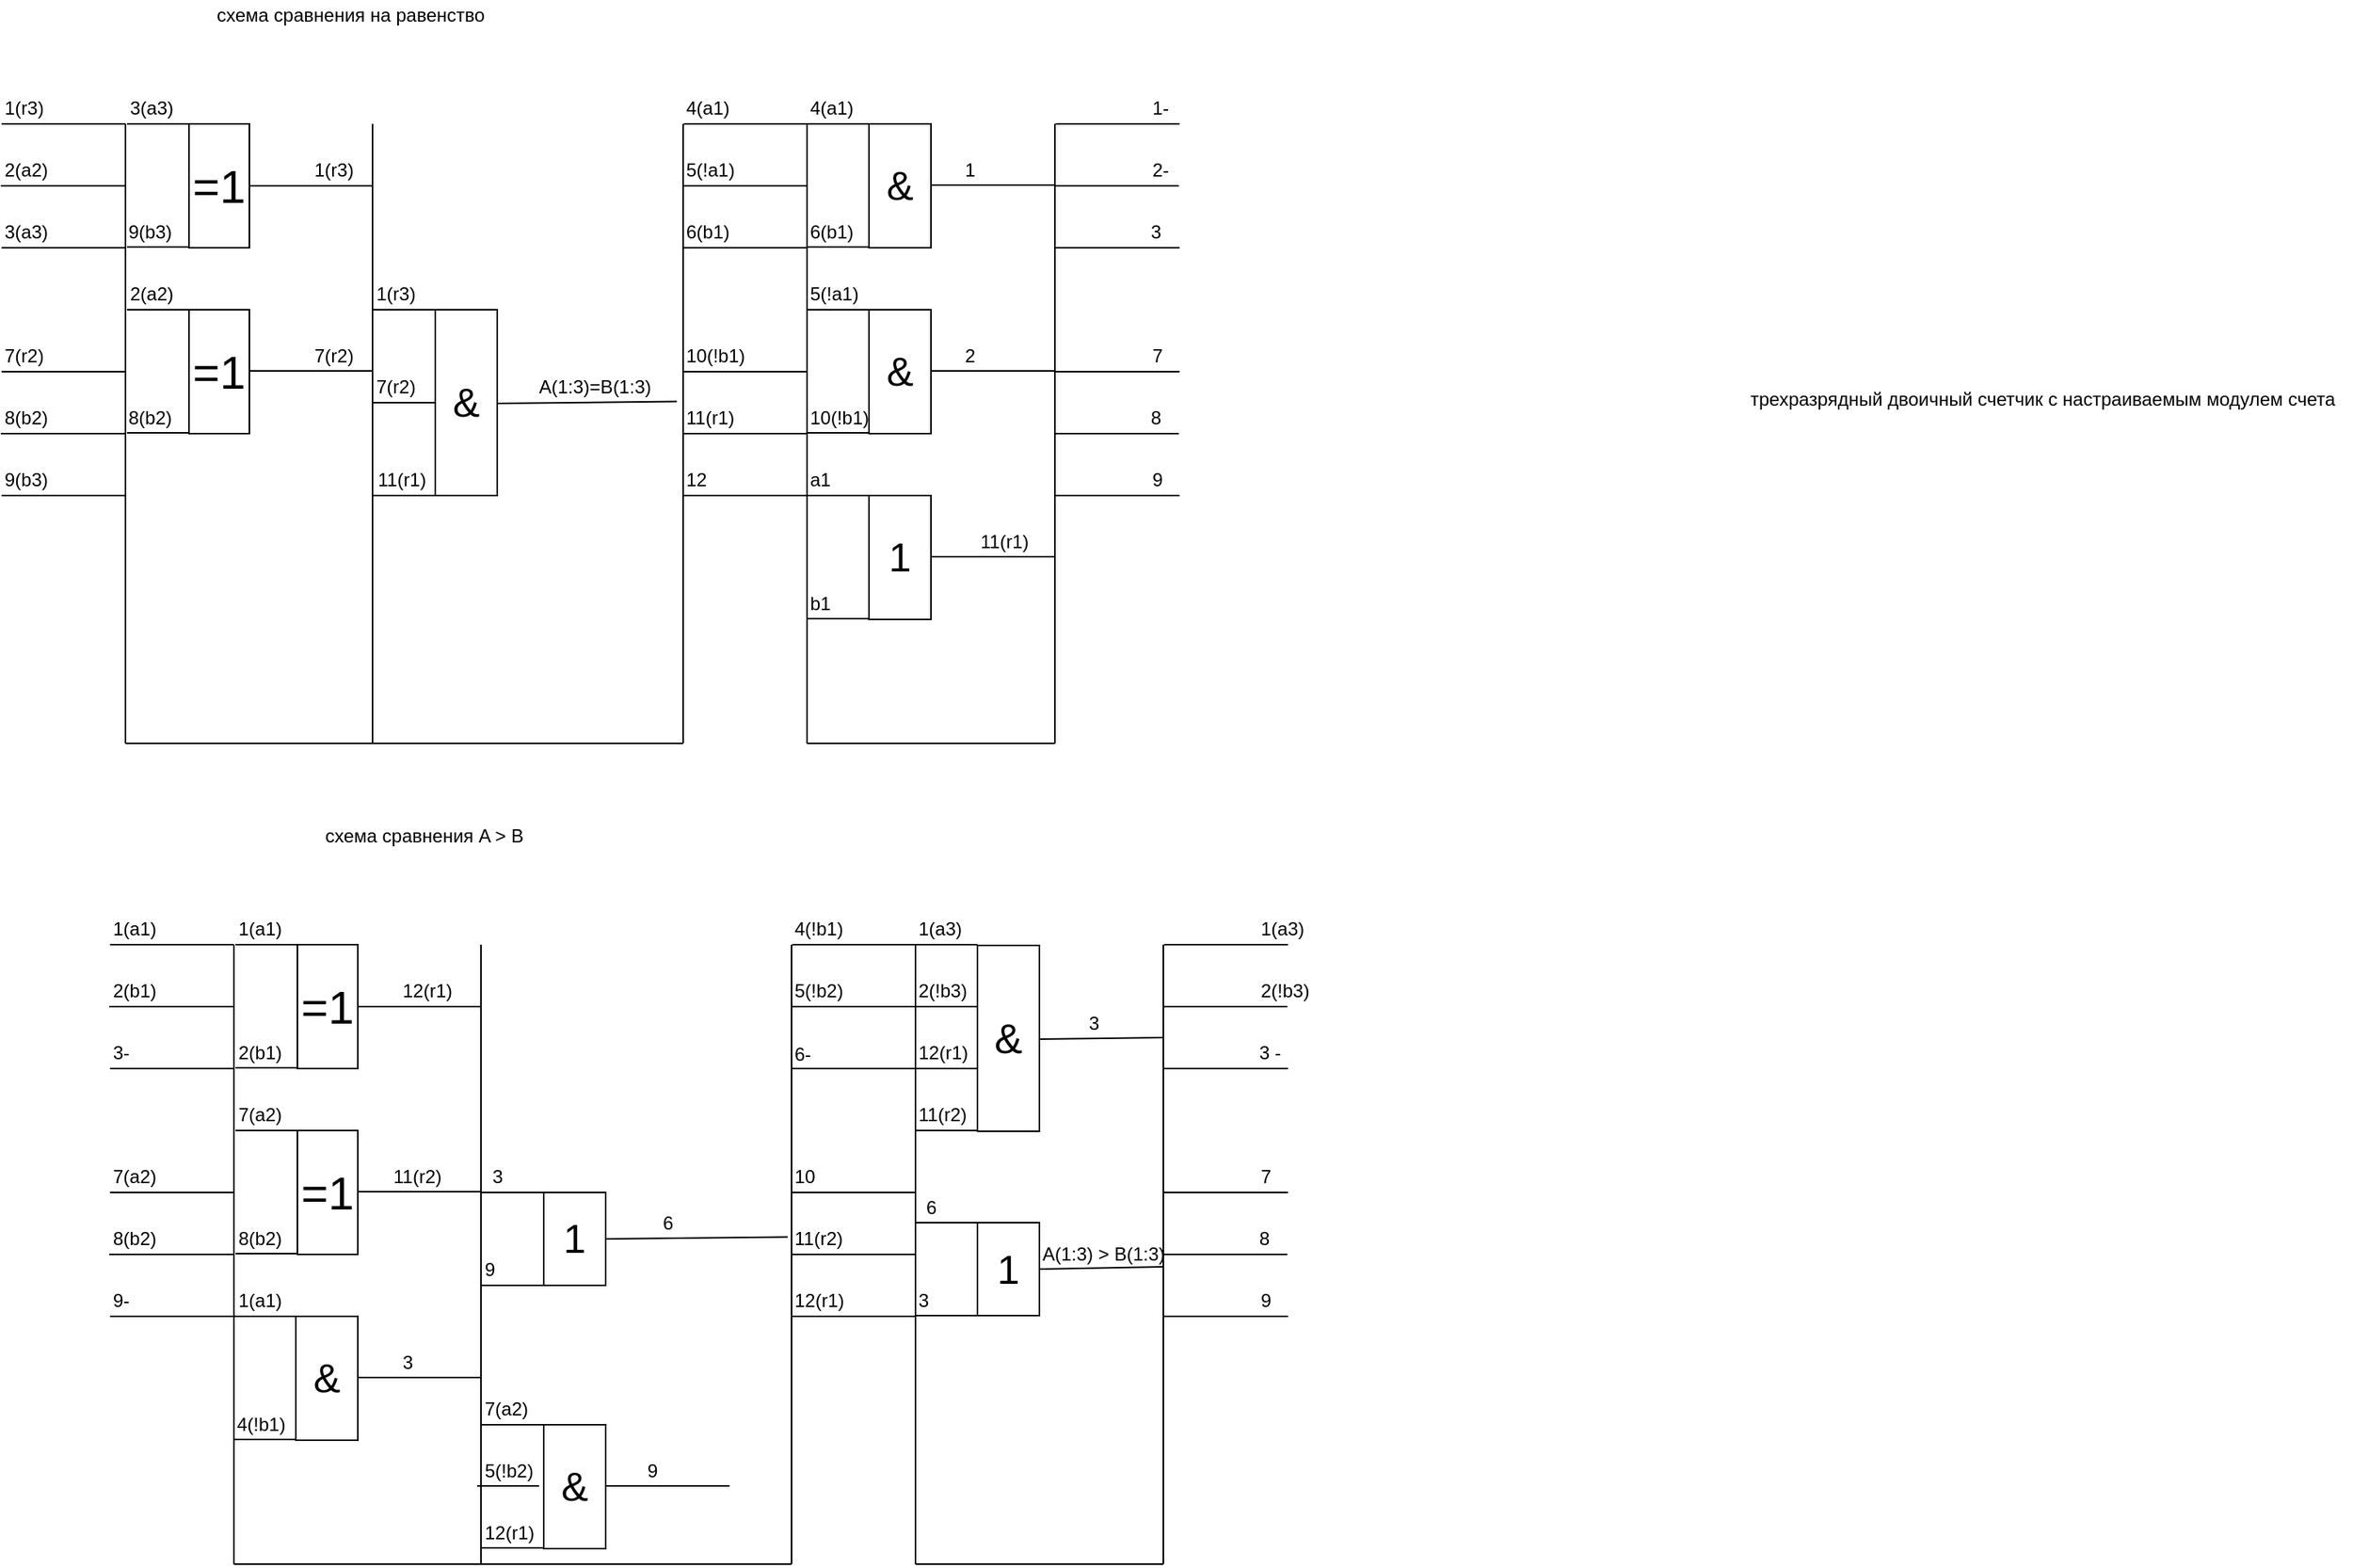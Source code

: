 <mxfile version="12.2.7" type="github" pages="1">
  <diagram name="Page-1" id="2a216829-ef6e-dabb-86c1-c78162f3ba2b">
    <mxGraphModel dx="3220" dy="1258" grid="1" gridSize="10" guides="1" tooltips="1" connect="1" arrows="1" fold="1" page="1" pageScale="1" pageWidth="850" pageHeight="1100" background="#ffffff" math="0" shadow="0">
      <root>
        <mxCell id="0"/>
        <mxCell id="1" parent="0"/>
        <mxCell id="R-SclKNgp451T20_MsK3-1" value="" style="endArrow=none;html=1;" edge="1" parent="1">
          <mxGeometry width="50" height="50" relative="1" as="geometry">
            <mxPoint x="80" y="480" as="sourcePoint"/>
            <mxPoint x="80" y="80" as="targetPoint"/>
          </mxGeometry>
        </mxCell>
        <mxCell id="R-SclKNgp451T20_MsK3-2" value="" style="endArrow=none;html=1;" edge="1" parent="1">
          <mxGeometry width="50" height="50" relative="1" as="geometry">
            <mxPoint x="80" y="480" as="sourcePoint"/>
            <mxPoint x="440" y="480" as="targetPoint"/>
          </mxGeometry>
        </mxCell>
        <mxCell id="R-SclKNgp451T20_MsK3-3" value="" style="endArrow=none;html=1;" edge="1" parent="1">
          <mxGeometry width="50" height="50" relative="1" as="geometry">
            <mxPoint x="440" y="480" as="sourcePoint"/>
            <mxPoint x="440" y="80" as="targetPoint"/>
          </mxGeometry>
        </mxCell>
        <mxCell id="R-SclKNgp451T20_MsK3-4" value="" style="endArrow=none;html=1;" edge="1" parent="1">
          <mxGeometry width="50" height="50" relative="1" as="geometry">
            <mxPoint y="80" as="sourcePoint"/>
            <mxPoint x="80" y="80" as="targetPoint"/>
          </mxGeometry>
        </mxCell>
        <mxCell id="R-SclKNgp451T20_MsK3-5" value="" style="endArrow=none;html=1;" edge="1" parent="1">
          <mxGeometry width="50" height="50" relative="1" as="geometry">
            <mxPoint x="-0.5" y="120" as="sourcePoint"/>
            <mxPoint x="79.5" y="120" as="targetPoint"/>
          </mxGeometry>
        </mxCell>
        <mxCell id="R-SclKNgp451T20_MsK3-6" value="" style="endArrow=none;html=1;" edge="1" parent="1">
          <mxGeometry width="50" height="50" relative="1" as="geometry">
            <mxPoint y="160" as="sourcePoint"/>
            <mxPoint x="80" y="160" as="targetPoint"/>
          </mxGeometry>
        </mxCell>
        <mxCell id="R-SclKNgp451T20_MsK3-7" value="" style="endArrow=none;html=1;" edge="1" parent="1">
          <mxGeometry width="50" height="50" relative="1" as="geometry">
            <mxPoint y="240" as="sourcePoint"/>
            <mxPoint x="80" y="240" as="targetPoint"/>
          </mxGeometry>
        </mxCell>
        <mxCell id="R-SclKNgp451T20_MsK3-8" value="" style="endArrow=none;html=1;" edge="1" parent="1">
          <mxGeometry width="50" height="50" relative="1" as="geometry">
            <mxPoint x="-0.5" y="280.0" as="sourcePoint"/>
            <mxPoint x="79.5" y="280.0" as="targetPoint"/>
          </mxGeometry>
        </mxCell>
        <mxCell id="R-SclKNgp451T20_MsK3-9" value="" style="endArrow=none;html=1;" edge="1" parent="1">
          <mxGeometry width="50" height="50" relative="1" as="geometry">
            <mxPoint y="320" as="sourcePoint"/>
            <mxPoint x="80" y="320" as="targetPoint"/>
          </mxGeometry>
        </mxCell>
        <mxCell id="R-SclKNgp451T20_MsK3-10" value="" style="endArrow=none;html=1;" edge="1" parent="1">
          <mxGeometry width="50" height="50" relative="1" as="geometry">
            <mxPoint x="440.5" y="80" as="sourcePoint"/>
            <mxPoint x="520.5" y="80" as="targetPoint"/>
          </mxGeometry>
        </mxCell>
        <mxCell id="R-SclKNgp451T20_MsK3-11" value="" style="endArrow=none;html=1;" edge="1" parent="1">
          <mxGeometry width="50" height="50" relative="1" as="geometry">
            <mxPoint x="440" y="120" as="sourcePoint"/>
            <mxPoint x="520" y="120" as="targetPoint"/>
          </mxGeometry>
        </mxCell>
        <mxCell id="R-SclKNgp451T20_MsK3-12" value="" style="endArrow=none;html=1;" edge="1" parent="1">
          <mxGeometry width="50" height="50" relative="1" as="geometry">
            <mxPoint x="440.5" y="160" as="sourcePoint"/>
            <mxPoint x="520.5" y="160" as="targetPoint"/>
          </mxGeometry>
        </mxCell>
        <mxCell id="R-SclKNgp451T20_MsK3-13" value="" style="endArrow=none;html=1;" edge="1" parent="1">
          <mxGeometry width="50" height="50" relative="1" as="geometry">
            <mxPoint x="440.5" y="240" as="sourcePoint"/>
            <mxPoint x="520.5" y="240" as="targetPoint"/>
          </mxGeometry>
        </mxCell>
        <mxCell id="R-SclKNgp451T20_MsK3-14" value="" style="endArrow=none;html=1;" edge="1" parent="1">
          <mxGeometry width="50" height="50" relative="1" as="geometry">
            <mxPoint x="440" y="280" as="sourcePoint"/>
            <mxPoint x="520" y="280" as="targetPoint"/>
          </mxGeometry>
        </mxCell>
        <mxCell id="R-SclKNgp451T20_MsK3-15" value="" style="endArrow=none;html=1;" edge="1" parent="1">
          <mxGeometry width="50" height="50" relative="1" as="geometry">
            <mxPoint x="440.5" y="320" as="sourcePoint"/>
            <mxPoint x="520.5" y="320" as="targetPoint"/>
          </mxGeometry>
        </mxCell>
        <mxCell id="R-SclKNgp451T20_MsK3-16" value="" style="endArrow=none;html=1;" edge="1" parent="1">
          <mxGeometry width="50" height="50" relative="1" as="geometry">
            <mxPoint x="520" y="480" as="sourcePoint"/>
            <mxPoint x="520" y="80" as="targetPoint"/>
          </mxGeometry>
        </mxCell>
        <mxCell id="R-SclKNgp451T20_MsK3-17" value="" style="endArrow=none;html=1;" edge="1" parent="1">
          <mxGeometry width="50" height="50" relative="1" as="geometry">
            <mxPoint x="520" y="480" as="sourcePoint"/>
            <mxPoint x="680" y="480" as="targetPoint"/>
          </mxGeometry>
        </mxCell>
        <mxCell id="R-SclKNgp451T20_MsK3-18" value="" style="endArrow=none;html=1;" edge="1" parent="1">
          <mxGeometry width="50" height="50" relative="1" as="geometry">
            <mxPoint x="680" y="480" as="sourcePoint"/>
            <mxPoint x="680" y="80" as="targetPoint"/>
          </mxGeometry>
        </mxCell>
        <mxCell id="R-SclKNgp451T20_MsK3-19" value="" style="endArrow=none;html=1;" edge="1" parent="1">
          <mxGeometry width="50" height="50" relative="1" as="geometry">
            <mxPoint x="680.5" y="80" as="sourcePoint"/>
            <mxPoint x="760.5" y="80" as="targetPoint"/>
          </mxGeometry>
        </mxCell>
        <mxCell id="R-SclKNgp451T20_MsK3-20" value="" style="endArrow=none;html=1;" edge="1" parent="1">
          <mxGeometry width="50" height="50" relative="1" as="geometry">
            <mxPoint x="680" y="120" as="sourcePoint"/>
            <mxPoint x="760" y="120" as="targetPoint"/>
          </mxGeometry>
        </mxCell>
        <mxCell id="R-SclKNgp451T20_MsK3-21" value="" style="endArrow=none;html=1;" edge="1" parent="1">
          <mxGeometry width="50" height="50" relative="1" as="geometry">
            <mxPoint x="680.5" y="160" as="sourcePoint"/>
            <mxPoint x="760.5" y="160" as="targetPoint"/>
          </mxGeometry>
        </mxCell>
        <mxCell id="R-SclKNgp451T20_MsK3-22" value="" style="endArrow=none;html=1;" edge="1" parent="1">
          <mxGeometry width="50" height="50" relative="1" as="geometry">
            <mxPoint x="680.5" y="240" as="sourcePoint"/>
            <mxPoint x="760.5" y="240" as="targetPoint"/>
          </mxGeometry>
        </mxCell>
        <mxCell id="R-SclKNgp451T20_MsK3-23" value="" style="endArrow=none;html=1;" edge="1" parent="1">
          <mxGeometry width="50" height="50" relative="1" as="geometry">
            <mxPoint x="680" y="280" as="sourcePoint"/>
            <mxPoint x="760" y="280" as="targetPoint"/>
          </mxGeometry>
        </mxCell>
        <mxCell id="R-SclKNgp451T20_MsK3-24" value="" style="endArrow=none;html=1;" edge="1" parent="1">
          <mxGeometry width="50" height="50" relative="1" as="geometry">
            <mxPoint x="680.5" y="320" as="sourcePoint"/>
            <mxPoint x="760.5" y="320" as="targetPoint"/>
          </mxGeometry>
        </mxCell>
        <mxCell id="R-SclKNgp451T20_MsK3-25" value="1(r3)" style="text;html=1;resizable=0;points=[];autosize=1;align=left;verticalAlign=top;spacingTop=-4;" vertex="1" parent="1">
          <mxGeometry y="60" width="40" height="20" as="geometry"/>
        </mxCell>
        <mxCell id="R-SclKNgp451T20_MsK3-26" value="2(а2)" style="text;html=1;resizable=0;points=[];autosize=1;align=left;verticalAlign=top;spacingTop=-4;" vertex="1" parent="1">
          <mxGeometry y="100" width="40" height="20" as="geometry"/>
        </mxCell>
        <mxCell id="R-SclKNgp451T20_MsK3-27" value="3(а3)" style="text;html=1;resizable=0;points=[];autosize=1;align=left;verticalAlign=top;spacingTop=-4;" vertex="1" parent="1">
          <mxGeometry x="-0.5" y="140" width="40" height="20" as="geometry"/>
        </mxCell>
        <mxCell id="R-SclKNgp451T20_MsK3-28" value="4(a1)" style="text;html=1;resizable=0;points=[];autosize=1;align=left;verticalAlign=top;spacingTop=-4;" vertex="1" parent="1">
          <mxGeometry x="440" y="60" width="40" height="20" as="geometry"/>
        </mxCell>
        <mxCell id="R-SclKNgp451T20_MsK3-29" value="5(!a1)" style="text;html=1;resizable=0;points=[];autosize=1;align=left;verticalAlign=top;spacingTop=-4;" vertex="1" parent="1">
          <mxGeometry x="440" y="100" width="50" height="20" as="geometry"/>
        </mxCell>
        <mxCell id="R-SclKNgp451T20_MsK3-30" value="6(b1)" style="text;html=1;resizable=0;points=[];autosize=1;align=left;verticalAlign=top;spacingTop=-4;" vertex="1" parent="1">
          <mxGeometry x="440" y="140" width="40" height="20" as="geometry"/>
        </mxCell>
        <mxCell id="R-SclKNgp451T20_MsK3-31" value="10(!b1)" style="text;html=1;resizable=0;points=[];autosize=1;align=left;verticalAlign=top;spacingTop=-4;" vertex="1" parent="1">
          <mxGeometry x="440" y="220" width="50" height="20" as="geometry"/>
        </mxCell>
        <mxCell id="R-SclKNgp451T20_MsK3-32" value="11(r1)" style="text;html=1;resizable=0;points=[];autosize=1;align=left;verticalAlign=top;spacingTop=-4;" vertex="1" parent="1">
          <mxGeometry x="440" y="260" width="50" height="20" as="geometry"/>
        </mxCell>
        <mxCell id="R-SclKNgp451T20_MsK3-33" value="12" style="text;html=1;resizable=0;points=[];autosize=1;align=left;verticalAlign=top;spacingTop=-4;" vertex="1" parent="1">
          <mxGeometry x="440" y="300" width="30" height="20" as="geometry"/>
        </mxCell>
        <mxCell id="R-SclKNgp451T20_MsK3-34" value="7(r2)" style="text;html=1;resizable=0;points=[];autosize=1;align=left;verticalAlign=top;spacingTop=-4;" vertex="1" parent="1">
          <mxGeometry y="220" width="40" height="20" as="geometry"/>
        </mxCell>
        <mxCell id="R-SclKNgp451T20_MsK3-35" value="8(b2)" style="text;html=1;resizable=0;points=[];autosize=1;align=left;verticalAlign=top;spacingTop=-4;" vertex="1" parent="1">
          <mxGeometry x="-0.5" y="260" width="40" height="20" as="geometry"/>
        </mxCell>
        <mxCell id="R-SclKNgp451T20_MsK3-36" value="9(b3)" style="text;html=1;resizable=0;points=[];autosize=1;align=left;verticalAlign=top;spacingTop=-4;" vertex="1" parent="1">
          <mxGeometry y="300" width="40" height="20" as="geometry"/>
        </mxCell>
        <mxCell id="R-SclKNgp451T20_MsK3-37" value="1-" style="text;html=1;resizable=0;points=[];autosize=1;align=left;verticalAlign=top;spacingTop=-4;" vertex="1" parent="1">
          <mxGeometry x="740.5" y="60" width="30" height="20" as="geometry"/>
        </mxCell>
        <mxCell id="R-SclKNgp451T20_MsK3-38" value="2-" style="text;html=1;resizable=0;points=[];autosize=1;align=left;verticalAlign=top;spacingTop=-4;" vertex="1" parent="1">
          <mxGeometry x="740.5" y="100" width="30" height="20" as="geometry"/>
        </mxCell>
        <mxCell id="R-SclKNgp451T20_MsK3-39" value="3" style="text;html=1;resizable=0;points=[];autosize=1;align=left;verticalAlign=top;spacingTop=-4;" vertex="1" parent="1">
          <mxGeometry x="740" y="140" width="20" height="20" as="geometry"/>
        </mxCell>
        <mxCell id="R-SclKNgp451T20_MsK3-40" value="7" style="text;html=1;resizable=0;points=[];autosize=1;align=left;verticalAlign=top;spacingTop=-4;" vertex="1" parent="1">
          <mxGeometry x="740.5" y="220" width="20" height="20" as="geometry"/>
        </mxCell>
        <mxCell id="R-SclKNgp451T20_MsK3-41" value="8" style="text;html=1;resizable=0;points=[];autosize=1;align=left;verticalAlign=top;spacingTop=-4;" vertex="1" parent="1">
          <mxGeometry x="740" y="260" width="20" height="20" as="geometry"/>
        </mxCell>
        <mxCell id="R-SclKNgp451T20_MsK3-42" value="9" style="text;html=1;resizable=0;points=[];autosize=1;align=left;verticalAlign=top;spacingTop=-4;" vertex="1" parent="1">
          <mxGeometry x="740.5" y="300" width="20" height="20" as="geometry"/>
        </mxCell>
        <mxCell id="R-SclKNgp451T20_MsK3-43" value="схема сравнения на равенство&lt;br&gt;" style="text;html=1;resizable=0;points=[];autosize=1;align=left;verticalAlign=top;spacingTop=-4;" vertex="1" parent="1">
          <mxGeometry x="137" width="190" height="20" as="geometry"/>
        </mxCell>
        <mxCell id="R-SclKNgp451T20_MsK3-44" value="&lt;font style=&quot;font-size: 30px&quot;&gt;=1&lt;/font&gt;" style="rounded=0;whiteSpace=wrap;html=1;" vertex="1" parent="1">
          <mxGeometry x="121" y="80" width="39" height="80" as="geometry"/>
        </mxCell>
        <mxCell id="R-SclKNgp451T20_MsK3-45" value="" style="endArrow=none;html=1;" edge="1" parent="1">
          <mxGeometry width="50" height="50" relative="1" as="geometry">
            <mxPoint x="81" y="80" as="sourcePoint"/>
            <mxPoint x="121" y="80" as="targetPoint"/>
          </mxGeometry>
        </mxCell>
        <mxCell id="R-SclKNgp451T20_MsK3-46" value="" style="endArrow=none;html=1;" edge="1" parent="1">
          <mxGeometry width="50" height="50" relative="1" as="geometry">
            <mxPoint x="81" y="159.5" as="sourcePoint"/>
            <mxPoint x="121" y="159.5" as="targetPoint"/>
          </mxGeometry>
        </mxCell>
        <mxCell id="R-SclKNgp451T20_MsK3-47" value="3(a3)" style="text;html=1;resizable=0;points=[];autosize=1;align=left;verticalAlign=top;spacingTop=-4;" vertex="1" parent="1">
          <mxGeometry x="81" y="60" width="40" height="20" as="geometry"/>
        </mxCell>
        <mxCell id="R-SclKNgp451T20_MsK3-48" value="9(b3)" style="text;html=1;resizable=0;points=[];autosize=1;align=left;verticalAlign=top;spacingTop=-4;" vertex="1" parent="1">
          <mxGeometry x="80" y="140" width="40" height="20" as="geometry"/>
        </mxCell>
        <mxCell id="R-SclKNgp451T20_MsK3-53" value="&lt;font style=&quot;font-size: 30px&quot;&gt;=1&lt;/font&gt;" style="rounded=0;whiteSpace=wrap;html=1;" vertex="1" parent="1">
          <mxGeometry x="121" y="200" width="39" height="80" as="geometry"/>
        </mxCell>
        <mxCell id="R-SclKNgp451T20_MsK3-54" value="" style="endArrow=none;html=1;" edge="1" parent="1">
          <mxGeometry width="50" height="50" relative="1" as="geometry">
            <mxPoint x="81" y="200" as="sourcePoint"/>
            <mxPoint x="121" y="200" as="targetPoint"/>
          </mxGeometry>
        </mxCell>
        <mxCell id="R-SclKNgp451T20_MsK3-55" value="" style="endArrow=none;html=1;" edge="1" parent="1">
          <mxGeometry width="50" height="50" relative="1" as="geometry">
            <mxPoint x="81" y="279.5" as="sourcePoint"/>
            <mxPoint x="121" y="279.5" as="targetPoint"/>
          </mxGeometry>
        </mxCell>
        <mxCell id="R-SclKNgp451T20_MsK3-56" value="2(a2)" style="text;html=1;resizable=0;points=[];autosize=1;align=left;verticalAlign=top;spacingTop=-4;" vertex="1" parent="1">
          <mxGeometry x="81" y="180" width="40" height="20" as="geometry"/>
        </mxCell>
        <mxCell id="R-SclKNgp451T20_MsK3-57" value="8(b2)" style="text;html=1;resizable=0;points=[];autosize=1;align=left;verticalAlign=top;spacingTop=-4;" vertex="1" parent="1">
          <mxGeometry x="80" y="260" width="40" height="20" as="geometry"/>
        </mxCell>
        <mxCell id="R-SclKNgp451T20_MsK3-58" value="" style="endArrow=none;html=1;" edge="1" parent="1">
          <mxGeometry width="50" height="50" relative="1" as="geometry">
            <mxPoint x="160" y="120" as="sourcePoint"/>
            <mxPoint x="240" y="120" as="targetPoint"/>
          </mxGeometry>
        </mxCell>
        <mxCell id="R-SclKNgp451T20_MsK3-59" value="" style="endArrow=none;html=1;" edge="1" parent="1">
          <mxGeometry width="50" height="50" relative="1" as="geometry">
            <mxPoint x="160" y="239.5" as="sourcePoint"/>
            <mxPoint x="240" y="239.5" as="targetPoint"/>
          </mxGeometry>
        </mxCell>
        <mxCell id="R-SclKNgp451T20_MsK3-60" value="1(r3)" style="text;html=1;resizable=0;points=[];autosize=1;align=left;verticalAlign=top;spacingTop=-4;" vertex="1" parent="1">
          <mxGeometry x="200" y="100" width="40" height="20" as="geometry"/>
        </mxCell>
        <mxCell id="R-SclKNgp451T20_MsK3-61" value="7(r2)" style="text;html=1;resizable=0;points=[];autosize=1;align=left;verticalAlign=top;spacingTop=-4;" vertex="1" parent="1">
          <mxGeometry x="200" y="220" width="40" height="20" as="geometry"/>
        </mxCell>
        <mxCell id="R-SclKNgp451T20_MsK3-77" value="" style="endArrow=none;html=1;" edge="1" parent="1">
          <mxGeometry width="50" height="50" relative="1" as="geometry">
            <mxPoint x="239.5" y="480" as="sourcePoint"/>
            <mxPoint x="239.5" y="80" as="targetPoint"/>
          </mxGeometry>
        </mxCell>
        <mxCell id="R-SclKNgp451T20_MsK3-80" value="&lt;font style=&quot;font-size: 26px&quot;&gt;&amp;amp;&lt;/font&gt;" style="rounded=0;whiteSpace=wrap;html=1;" vertex="1" parent="1">
          <mxGeometry x="280" y="200" width="40" height="120" as="geometry"/>
        </mxCell>
        <mxCell id="R-SclKNgp451T20_MsK3-81" value="" style="endArrow=none;html=1;entryX=0;entryY=0;entryDx=0;entryDy=0;entryPerimeter=0;" edge="1" parent="1" target="R-SclKNgp451T20_MsK3-80">
          <mxGeometry width="50" height="50" relative="1" as="geometry">
            <mxPoint x="240" y="200" as="sourcePoint"/>
            <mxPoint x="290" y="200" as="targetPoint"/>
          </mxGeometry>
        </mxCell>
        <mxCell id="R-SclKNgp451T20_MsK3-82" value="" style="endArrow=none;html=1;entryX=0;entryY=0;entryDx=0;entryDy=0;entryPerimeter=0;" edge="1" parent="1">
          <mxGeometry width="50" height="50" relative="1" as="geometry">
            <mxPoint x="240" y="260" as="sourcePoint"/>
            <mxPoint x="280" y="260" as="targetPoint"/>
          </mxGeometry>
        </mxCell>
        <mxCell id="R-SclKNgp451T20_MsK3-83" value="" style="endArrow=none;html=1;entryX=0;entryY=0;entryDx=0;entryDy=0;entryPerimeter=0;" edge="1" parent="1">
          <mxGeometry width="50" height="50" relative="1" as="geometry">
            <mxPoint x="240" y="320" as="sourcePoint"/>
            <mxPoint x="280" y="320" as="targetPoint"/>
          </mxGeometry>
        </mxCell>
        <mxCell id="R-SclKNgp451T20_MsK3-84" value="" style="endArrow=none;html=1;entryX=-0.081;entryY=-0.036;entryDx=0;entryDy=0;entryPerimeter=0;" edge="1" parent="1" target="R-SclKNgp451T20_MsK3-32">
          <mxGeometry width="50" height="50" relative="1" as="geometry">
            <mxPoint x="320" y="260.5" as="sourcePoint"/>
            <mxPoint x="434.0" y="259.813" as="targetPoint"/>
          </mxGeometry>
        </mxCell>
        <mxCell id="R-SclKNgp451T20_MsK3-85" value="1(r3)" style="text;html=1;resizable=0;points=[];autosize=1;align=left;verticalAlign=top;spacingTop=-4;" vertex="1" parent="1">
          <mxGeometry x="240" y="180" width="40" height="20" as="geometry"/>
        </mxCell>
        <mxCell id="R-SclKNgp451T20_MsK3-86" value="7(r2)" style="text;html=1;resizable=0;points=[];autosize=1;align=left;verticalAlign=top;spacingTop=-4;" vertex="1" parent="1">
          <mxGeometry x="240" y="240" width="40" height="20" as="geometry"/>
        </mxCell>
        <mxCell id="R-SclKNgp451T20_MsK3-87" value="11(r1)" style="text;html=1;resizable=0;points=[];autosize=1;align=left;verticalAlign=top;spacingTop=-4;" vertex="1" parent="1">
          <mxGeometry x="241" y="300" width="50" height="20" as="geometry"/>
        </mxCell>
        <mxCell id="R-SclKNgp451T20_MsK3-88" value="A(1:3)=B(1:3)" style="text;html=1;resizable=0;points=[];autosize=1;align=left;verticalAlign=top;spacingTop=-4;" vertex="1" parent="1">
          <mxGeometry x="345" y="240" width="90" height="20" as="geometry"/>
        </mxCell>
        <mxCell id="R-SclKNgp451T20_MsK3-89" value="&lt;font style=&quot;font-size: 26px&quot;&gt;&amp;amp;&lt;/font&gt;" style="rounded=0;whiteSpace=wrap;html=1;" vertex="1" parent="1">
          <mxGeometry x="560" y="80" width="40" height="80" as="geometry"/>
        </mxCell>
        <mxCell id="R-SclKNgp451T20_MsK3-90" value="" style="endArrow=none;html=1;entryX=0;entryY=0;entryDx=0;entryDy=0;entryPerimeter=0;" edge="1" parent="1" target="R-SclKNgp451T20_MsK3-89">
          <mxGeometry width="50" height="50" relative="1" as="geometry">
            <mxPoint x="520" y="80" as="sourcePoint"/>
            <mxPoint x="570" y="30" as="targetPoint"/>
          </mxGeometry>
        </mxCell>
        <mxCell id="R-SclKNgp451T20_MsK3-91" value="" style="endArrow=none;html=1;entryX=0;entryY=0;entryDx=0;entryDy=0;entryPerimeter=0;" edge="1" parent="1">
          <mxGeometry width="50" height="50" relative="1" as="geometry">
            <mxPoint x="520" y="159.5" as="sourcePoint"/>
            <mxPoint x="560" y="159.5" as="targetPoint"/>
          </mxGeometry>
        </mxCell>
        <mxCell id="R-SclKNgp451T20_MsK3-92" value="4(a1)" style="text;html=1;resizable=0;points=[];autosize=1;align=left;verticalAlign=top;spacingTop=-4;" vertex="1" parent="1">
          <mxGeometry x="520" y="60" width="40" height="20" as="geometry"/>
        </mxCell>
        <mxCell id="R-SclKNgp451T20_MsK3-93" value="6(b1)" style="text;html=1;resizable=0;points=[];autosize=1;align=left;verticalAlign=top;spacingTop=-4;" vertex="1" parent="1">
          <mxGeometry x="520" y="140" width="40" height="20" as="geometry"/>
        </mxCell>
        <mxCell id="R-SclKNgp451T20_MsK3-94" value="" style="endArrow=none;html=1;" edge="1" parent="1">
          <mxGeometry width="50" height="50" relative="1" as="geometry">
            <mxPoint x="600" y="119.5" as="sourcePoint"/>
            <mxPoint x="680" y="119.5" as="targetPoint"/>
          </mxGeometry>
        </mxCell>
        <mxCell id="R-SclKNgp451T20_MsK3-95" value="&lt;font style=&quot;font-size: 26px&quot;&gt;&amp;amp;&lt;/font&gt;" style="rounded=0;whiteSpace=wrap;html=1;" vertex="1" parent="1">
          <mxGeometry x="560" y="200" width="40" height="80" as="geometry"/>
        </mxCell>
        <mxCell id="R-SclKNgp451T20_MsK3-96" value="" style="endArrow=none;html=1;entryX=0;entryY=0;entryDx=0;entryDy=0;entryPerimeter=0;" edge="1" target="R-SclKNgp451T20_MsK3-95" parent="1">
          <mxGeometry width="50" height="50" relative="1" as="geometry">
            <mxPoint x="520" y="200" as="sourcePoint"/>
            <mxPoint x="570" y="150" as="targetPoint"/>
          </mxGeometry>
        </mxCell>
        <mxCell id="R-SclKNgp451T20_MsK3-97" value="" style="endArrow=none;html=1;entryX=0;entryY=0;entryDx=0;entryDy=0;entryPerimeter=0;" edge="1" parent="1">
          <mxGeometry width="50" height="50" relative="1" as="geometry">
            <mxPoint x="520" y="279.5" as="sourcePoint"/>
            <mxPoint x="560" y="279.5" as="targetPoint"/>
          </mxGeometry>
        </mxCell>
        <mxCell id="R-SclKNgp451T20_MsK3-98" value="5(!a1)" style="text;html=1;resizable=0;points=[];autosize=1;align=left;verticalAlign=top;spacingTop=-4;" vertex="1" parent="1">
          <mxGeometry x="520" y="180" width="50" height="20" as="geometry"/>
        </mxCell>
        <mxCell id="R-SclKNgp451T20_MsK3-99" value="10(!b1)" style="text;html=1;resizable=0;points=[];autosize=1;align=left;verticalAlign=top;spacingTop=-4;" vertex="1" parent="1">
          <mxGeometry x="520" y="260" width="50" height="20" as="geometry"/>
        </mxCell>
        <mxCell id="R-SclKNgp451T20_MsK3-100" value="" style="endArrow=none;html=1;" edge="1" parent="1">
          <mxGeometry width="50" height="50" relative="1" as="geometry">
            <mxPoint x="600" y="239.5" as="sourcePoint"/>
            <mxPoint x="680" y="239.5" as="targetPoint"/>
          </mxGeometry>
        </mxCell>
        <mxCell id="R-SclKNgp451T20_MsK3-101" value="&lt;font style=&quot;font-size: 26px&quot;&gt;1&lt;/font&gt;" style="rounded=0;whiteSpace=wrap;html=1;" vertex="1" parent="1">
          <mxGeometry x="560" y="320" width="40" height="80" as="geometry"/>
        </mxCell>
        <mxCell id="R-SclKNgp451T20_MsK3-102" value="" style="endArrow=none;html=1;entryX=0;entryY=0;entryDx=0;entryDy=0;entryPerimeter=0;" edge="1" target="R-SclKNgp451T20_MsK3-101" parent="1">
          <mxGeometry width="50" height="50" relative="1" as="geometry">
            <mxPoint x="520" y="320" as="sourcePoint"/>
            <mxPoint x="570" y="270" as="targetPoint"/>
          </mxGeometry>
        </mxCell>
        <mxCell id="R-SclKNgp451T20_MsK3-103" value="" style="endArrow=none;html=1;entryX=0;entryY=0;entryDx=0;entryDy=0;entryPerimeter=0;" edge="1" parent="1">
          <mxGeometry width="50" height="50" relative="1" as="geometry">
            <mxPoint x="520" y="399.5" as="sourcePoint"/>
            <mxPoint x="560" y="399.5" as="targetPoint"/>
          </mxGeometry>
        </mxCell>
        <mxCell id="R-SclKNgp451T20_MsK3-104" value="a1" style="text;html=1;resizable=0;points=[];autosize=1;align=left;verticalAlign=top;spacingTop=-4;" vertex="1" parent="1">
          <mxGeometry x="520" y="300" width="30" height="20" as="geometry"/>
        </mxCell>
        <mxCell id="R-SclKNgp451T20_MsK3-105" value="b1" style="text;html=1;resizable=0;points=[];autosize=1;align=left;verticalAlign=top;spacingTop=-4;" vertex="1" parent="1">
          <mxGeometry x="520" y="380" width="30" height="20" as="geometry"/>
        </mxCell>
        <mxCell id="R-SclKNgp451T20_MsK3-106" value="" style="endArrow=none;html=1;" edge="1" parent="1">
          <mxGeometry width="50" height="50" relative="1" as="geometry">
            <mxPoint x="600" y="359.5" as="sourcePoint"/>
            <mxPoint x="680" y="359.5" as="targetPoint"/>
          </mxGeometry>
        </mxCell>
        <mxCell id="R-SclKNgp451T20_MsK3-107" value="1" style="text;html=1;resizable=0;points=[];autosize=1;align=left;verticalAlign=top;spacingTop=-4;" vertex="1" parent="1">
          <mxGeometry x="620" y="100" width="20" height="20" as="geometry"/>
        </mxCell>
        <mxCell id="R-SclKNgp451T20_MsK3-108" value="2" style="text;html=1;resizable=0;points=[];autosize=1;align=left;verticalAlign=top;spacingTop=-4;" vertex="1" parent="1">
          <mxGeometry x="620" y="220" width="20" height="20" as="geometry"/>
        </mxCell>
        <mxCell id="R-SclKNgp451T20_MsK3-109" value="11(r1)" style="text;html=1;resizable=0;points=[];autosize=1;align=left;verticalAlign=top;spacingTop=-4;" vertex="1" parent="1">
          <mxGeometry x="630" y="340" width="50" height="20" as="geometry"/>
        </mxCell>
        <mxCell id="R-SclKNgp451T20_MsK3-110" value="" style="endArrow=none;html=1;" edge="1" parent="1">
          <mxGeometry width="50" height="50" relative="1" as="geometry">
            <mxPoint x="150" y="1010" as="sourcePoint"/>
            <mxPoint x="150" y="610" as="targetPoint"/>
          </mxGeometry>
        </mxCell>
        <mxCell id="R-SclKNgp451T20_MsK3-111" value="" style="endArrow=none;html=1;" edge="1" parent="1">
          <mxGeometry width="50" height="50" relative="1" as="geometry">
            <mxPoint x="150" y="1010" as="sourcePoint"/>
            <mxPoint x="510" y="1010" as="targetPoint"/>
          </mxGeometry>
        </mxCell>
        <mxCell id="R-SclKNgp451T20_MsK3-112" value="" style="endArrow=none;html=1;" edge="1" parent="1">
          <mxGeometry width="50" height="50" relative="1" as="geometry">
            <mxPoint x="510" y="1010" as="sourcePoint"/>
            <mxPoint x="510" y="610" as="targetPoint"/>
          </mxGeometry>
        </mxCell>
        <mxCell id="R-SclKNgp451T20_MsK3-113" value="" style="endArrow=none;html=1;" edge="1" parent="1">
          <mxGeometry width="50" height="50" relative="1" as="geometry">
            <mxPoint x="70" y="610" as="sourcePoint"/>
            <mxPoint x="150" y="610" as="targetPoint"/>
          </mxGeometry>
        </mxCell>
        <mxCell id="R-SclKNgp451T20_MsK3-114" value="" style="endArrow=none;html=1;" edge="1" parent="1">
          <mxGeometry width="50" height="50" relative="1" as="geometry">
            <mxPoint x="69.5" y="650" as="sourcePoint"/>
            <mxPoint x="149.5" y="650" as="targetPoint"/>
          </mxGeometry>
        </mxCell>
        <mxCell id="R-SclKNgp451T20_MsK3-115" value="" style="endArrow=none;html=1;" edge="1" parent="1">
          <mxGeometry width="50" height="50" relative="1" as="geometry">
            <mxPoint x="70" y="690" as="sourcePoint"/>
            <mxPoint x="150" y="690" as="targetPoint"/>
          </mxGeometry>
        </mxCell>
        <mxCell id="R-SclKNgp451T20_MsK3-116" value="" style="endArrow=none;html=1;" edge="1" parent="1">
          <mxGeometry width="50" height="50" relative="1" as="geometry">
            <mxPoint x="70" y="770" as="sourcePoint"/>
            <mxPoint x="150" y="770" as="targetPoint"/>
          </mxGeometry>
        </mxCell>
        <mxCell id="R-SclKNgp451T20_MsK3-117" value="" style="endArrow=none;html=1;" edge="1" parent="1">
          <mxGeometry width="50" height="50" relative="1" as="geometry">
            <mxPoint x="69.5" y="810" as="sourcePoint"/>
            <mxPoint x="149.5" y="810" as="targetPoint"/>
          </mxGeometry>
        </mxCell>
        <mxCell id="R-SclKNgp451T20_MsK3-118" value="" style="endArrow=none;html=1;" edge="1" parent="1">
          <mxGeometry width="50" height="50" relative="1" as="geometry">
            <mxPoint x="70" y="850" as="sourcePoint"/>
            <mxPoint x="150" y="850" as="targetPoint"/>
          </mxGeometry>
        </mxCell>
        <mxCell id="R-SclKNgp451T20_MsK3-119" value="" style="endArrow=none;html=1;" edge="1" parent="1">
          <mxGeometry width="50" height="50" relative="1" as="geometry">
            <mxPoint x="510.5" y="610" as="sourcePoint"/>
            <mxPoint x="590.5" y="610" as="targetPoint"/>
          </mxGeometry>
        </mxCell>
        <mxCell id="R-SclKNgp451T20_MsK3-120" value="" style="endArrow=none;html=1;" edge="1" parent="1">
          <mxGeometry width="50" height="50" relative="1" as="geometry">
            <mxPoint x="510" y="650" as="sourcePoint"/>
            <mxPoint x="590" y="650" as="targetPoint"/>
          </mxGeometry>
        </mxCell>
        <mxCell id="R-SclKNgp451T20_MsK3-121" value="" style="endArrow=none;html=1;" edge="1" parent="1">
          <mxGeometry width="50" height="50" relative="1" as="geometry">
            <mxPoint x="510.5" y="690" as="sourcePoint"/>
            <mxPoint x="590.5" y="690" as="targetPoint"/>
          </mxGeometry>
        </mxCell>
        <mxCell id="R-SclKNgp451T20_MsK3-122" value="" style="endArrow=none;html=1;" edge="1" parent="1">
          <mxGeometry width="50" height="50" relative="1" as="geometry">
            <mxPoint x="510.5" y="770" as="sourcePoint"/>
            <mxPoint x="590.5" y="770" as="targetPoint"/>
          </mxGeometry>
        </mxCell>
        <mxCell id="R-SclKNgp451T20_MsK3-123" value="" style="endArrow=none;html=1;" edge="1" parent="1">
          <mxGeometry width="50" height="50" relative="1" as="geometry">
            <mxPoint x="510" y="810" as="sourcePoint"/>
            <mxPoint x="590" y="810" as="targetPoint"/>
          </mxGeometry>
        </mxCell>
        <mxCell id="R-SclKNgp451T20_MsK3-124" value="" style="endArrow=none;html=1;" edge="1" parent="1">
          <mxGeometry width="50" height="50" relative="1" as="geometry">
            <mxPoint x="510.5" y="850" as="sourcePoint"/>
            <mxPoint x="590.5" y="850" as="targetPoint"/>
          </mxGeometry>
        </mxCell>
        <mxCell id="R-SclKNgp451T20_MsK3-125" value="" style="endArrow=none;html=1;" edge="1" parent="1">
          <mxGeometry width="50" height="50" relative="1" as="geometry">
            <mxPoint x="590" y="1010" as="sourcePoint"/>
            <mxPoint x="590" y="610" as="targetPoint"/>
          </mxGeometry>
        </mxCell>
        <mxCell id="R-SclKNgp451T20_MsK3-126" value="" style="endArrow=none;html=1;" edge="1" parent="1">
          <mxGeometry width="50" height="50" relative="1" as="geometry">
            <mxPoint x="590" y="1010" as="sourcePoint"/>
            <mxPoint x="750" y="1010" as="targetPoint"/>
          </mxGeometry>
        </mxCell>
        <mxCell id="R-SclKNgp451T20_MsK3-127" value="" style="endArrow=none;html=1;" edge="1" parent="1">
          <mxGeometry width="50" height="50" relative="1" as="geometry">
            <mxPoint x="750" y="1010" as="sourcePoint"/>
            <mxPoint x="750" y="610" as="targetPoint"/>
          </mxGeometry>
        </mxCell>
        <mxCell id="R-SclKNgp451T20_MsK3-128" value="" style="endArrow=none;html=1;" edge="1" parent="1">
          <mxGeometry width="50" height="50" relative="1" as="geometry">
            <mxPoint x="750.5" y="610" as="sourcePoint"/>
            <mxPoint x="830.5" y="610" as="targetPoint"/>
          </mxGeometry>
        </mxCell>
        <mxCell id="R-SclKNgp451T20_MsK3-129" value="" style="endArrow=none;html=1;" edge="1" parent="1">
          <mxGeometry width="50" height="50" relative="1" as="geometry">
            <mxPoint x="750" y="650" as="sourcePoint"/>
            <mxPoint x="830" y="650" as="targetPoint"/>
          </mxGeometry>
        </mxCell>
        <mxCell id="R-SclKNgp451T20_MsK3-130" value="" style="endArrow=none;html=1;" edge="1" parent="1">
          <mxGeometry width="50" height="50" relative="1" as="geometry">
            <mxPoint x="750.5" y="690" as="sourcePoint"/>
            <mxPoint x="830.5" y="690" as="targetPoint"/>
          </mxGeometry>
        </mxCell>
        <mxCell id="R-SclKNgp451T20_MsK3-131" value="" style="endArrow=none;html=1;" edge="1" parent="1">
          <mxGeometry width="50" height="50" relative="1" as="geometry">
            <mxPoint x="750.5" y="770" as="sourcePoint"/>
            <mxPoint x="830.5" y="770" as="targetPoint"/>
          </mxGeometry>
        </mxCell>
        <mxCell id="R-SclKNgp451T20_MsK3-132" value="" style="endArrow=none;html=1;" edge="1" parent="1">
          <mxGeometry width="50" height="50" relative="1" as="geometry">
            <mxPoint x="750" y="810" as="sourcePoint"/>
            <mxPoint x="830" y="810" as="targetPoint"/>
          </mxGeometry>
        </mxCell>
        <mxCell id="R-SclKNgp451T20_MsK3-133" value="" style="endArrow=none;html=1;" edge="1" parent="1">
          <mxGeometry width="50" height="50" relative="1" as="geometry">
            <mxPoint x="750.5" y="850" as="sourcePoint"/>
            <mxPoint x="830.5" y="850" as="targetPoint"/>
          </mxGeometry>
        </mxCell>
        <mxCell id="R-SclKNgp451T20_MsK3-134" value="1(a1)" style="text;html=1;resizable=0;points=[];autosize=1;align=left;verticalAlign=top;spacingTop=-4;" vertex="1" parent="1">
          <mxGeometry x="70" y="590" width="40" height="20" as="geometry"/>
        </mxCell>
        <mxCell id="R-SclKNgp451T20_MsK3-135" value="2(b1)" style="text;html=1;resizable=0;points=[];autosize=1;align=left;verticalAlign=top;spacingTop=-4;" vertex="1" parent="1">
          <mxGeometry x="70" y="630" width="40" height="20" as="geometry"/>
        </mxCell>
        <mxCell id="R-SclKNgp451T20_MsK3-136" value="3-" style="text;html=1;resizable=0;points=[];autosize=1;align=left;verticalAlign=top;spacingTop=-4;" vertex="1" parent="1">
          <mxGeometry x="69.5" y="670" width="30" height="20" as="geometry"/>
        </mxCell>
        <mxCell id="R-SclKNgp451T20_MsK3-137" value="4(!b1)" style="text;html=1;resizable=0;points=[];autosize=1;align=left;verticalAlign=top;spacingTop=-4;" vertex="1" parent="1">
          <mxGeometry x="510" y="590" width="50" height="20" as="geometry"/>
        </mxCell>
        <mxCell id="R-SclKNgp451T20_MsK3-138" value="5(!b2)" style="text;html=1;resizable=0;points=[];autosize=1;align=left;verticalAlign=top;spacingTop=-4;" vertex="1" parent="1">
          <mxGeometry x="510" y="630" width="50" height="20" as="geometry"/>
        </mxCell>
        <mxCell id="R-SclKNgp451T20_MsK3-139" value="6-" style="text;html=1;resizable=0;points=[];autosize=1;align=left;verticalAlign=top;spacingTop=-4;" vertex="1" parent="1">
          <mxGeometry x="510" y="670.5" width="30" height="20" as="geometry"/>
        </mxCell>
        <mxCell id="R-SclKNgp451T20_MsK3-140" value="10&amp;nbsp;" style="text;html=1;resizable=0;points=[];autosize=1;align=left;verticalAlign=top;spacingTop=-4;" vertex="1" parent="1">
          <mxGeometry x="510" y="750" width="30" height="20" as="geometry"/>
        </mxCell>
        <mxCell id="R-SclKNgp451T20_MsK3-141" value="11(r2)" style="text;html=1;resizable=0;points=[];autosize=1;align=left;verticalAlign=top;spacingTop=-4;" vertex="1" parent="1">
          <mxGeometry x="510" y="790" width="50" height="20" as="geometry"/>
        </mxCell>
        <mxCell id="R-SclKNgp451T20_MsK3-142" value="12(r1)" style="text;html=1;resizable=0;points=[];autosize=1;align=left;verticalAlign=top;spacingTop=-4;" vertex="1" parent="1">
          <mxGeometry x="510" y="830" width="50" height="20" as="geometry"/>
        </mxCell>
        <mxCell id="R-SclKNgp451T20_MsK3-143" value="7(a2)" style="text;html=1;resizable=0;points=[];autosize=1;align=left;verticalAlign=top;spacingTop=-4;" vertex="1" parent="1">
          <mxGeometry x="70" y="750" width="40" height="20" as="geometry"/>
        </mxCell>
        <mxCell id="R-SclKNgp451T20_MsK3-144" value="8(b2)" style="text;html=1;resizable=0;points=[];autosize=1;align=left;verticalAlign=top;spacingTop=-4;" vertex="1" parent="1">
          <mxGeometry x="69.5" y="790" width="40" height="20" as="geometry"/>
        </mxCell>
        <mxCell id="R-SclKNgp451T20_MsK3-145" value="9-" style="text;html=1;resizable=0;points=[];autosize=1;align=left;verticalAlign=top;spacingTop=-4;" vertex="1" parent="1">
          <mxGeometry x="70" y="830" width="30" height="20" as="geometry"/>
        </mxCell>
        <mxCell id="R-SclKNgp451T20_MsK3-146" value="1(a3)" style="text;html=1;resizable=0;points=[];autosize=1;align=left;verticalAlign=top;spacingTop=-4;" vertex="1" parent="1">
          <mxGeometry x="810.5" y="590" width="40" height="20" as="geometry"/>
        </mxCell>
        <mxCell id="R-SclKNgp451T20_MsK3-147" value="2(!b3)" style="text;html=1;resizable=0;points=[];autosize=1;align=left;verticalAlign=top;spacingTop=-4;" vertex="1" parent="1">
          <mxGeometry x="810.5" y="630" width="50" height="20" as="geometry"/>
        </mxCell>
        <mxCell id="R-SclKNgp451T20_MsK3-148" value="3 -" style="text;html=1;resizable=0;points=[];autosize=1;align=left;verticalAlign=top;spacingTop=-4;" vertex="1" parent="1">
          <mxGeometry x="810" y="670" width="30" height="20" as="geometry"/>
        </mxCell>
        <mxCell id="R-SclKNgp451T20_MsK3-149" value="7" style="text;html=1;resizable=0;points=[];autosize=1;align=left;verticalAlign=top;spacingTop=-4;" vertex="1" parent="1">
          <mxGeometry x="810.5" y="750" width="20" height="20" as="geometry"/>
        </mxCell>
        <mxCell id="R-SclKNgp451T20_MsK3-150" value="8" style="text;html=1;resizable=0;points=[];autosize=1;align=left;verticalAlign=top;spacingTop=-4;" vertex="1" parent="1">
          <mxGeometry x="810" y="790" width="20" height="20" as="geometry"/>
        </mxCell>
        <mxCell id="R-SclKNgp451T20_MsK3-151" value="9" style="text;html=1;resizable=0;points=[];autosize=1;align=left;verticalAlign=top;spacingTop=-4;" vertex="1" parent="1">
          <mxGeometry x="810.5" y="830" width="20" height="20" as="geometry"/>
        </mxCell>
        <mxCell id="R-SclKNgp451T20_MsK3-152" value="схема сравнения A &amp;gt; B" style="text;html=1;resizable=0;points=[];autosize=1;align=left;verticalAlign=top;spacingTop=-4;" vertex="1" parent="1">
          <mxGeometry x="207" y="530" width="140" height="20" as="geometry"/>
        </mxCell>
        <mxCell id="R-SclKNgp451T20_MsK3-153" value="&lt;font style=&quot;font-size: 30px&quot;&gt;=1&lt;/font&gt;" style="rounded=0;whiteSpace=wrap;html=1;" vertex="1" parent="1">
          <mxGeometry x="191" y="610" width="39" height="80" as="geometry"/>
        </mxCell>
        <mxCell id="R-SclKNgp451T20_MsK3-154" value="" style="endArrow=none;html=1;" edge="1" parent="1">
          <mxGeometry width="50" height="50" relative="1" as="geometry">
            <mxPoint x="151" y="610" as="sourcePoint"/>
            <mxPoint x="191" y="610" as="targetPoint"/>
          </mxGeometry>
        </mxCell>
        <mxCell id="R-SclKNgp451T20_MsK3-155" value="" style="endArrow=none;html=1;" edge="1" parent="1">
          <mxGeometry width="50" height="50" relative="1" as="geometry">
            <mxPoint x="151" y="689.5" as="sourcePoint"/>
            <mxPoint x="191" y="689.5" as="targetPoint"/>
          </mxGeometry>
        </mxCell>
        <mxCell id="R-SclKNgp451T20_MsK3-158" value="&lt;font style=&quot;font-size: 30px&quot;&gt;=1&lt;/font&gt;" style="rounded=0;whiteSpace=wrap;html=1;" vertex="1" parent="1">
          <mxGeometry x="191" y="730" width="39" height="80" as="geometry"/>
        </mxCell>
        <mxCell id="R-SclKNgp451T20_MsK3-159" value="" style="endArrow=none;html=1;" edge="1" parent="1">
          <mxGeometry width="50" height="50" relative="1" as="geometry">
            <mxPoint x="151" y="730" as="sourcePoint"/>
            <mxPoint x="191" y="730" as="targetPoint"/>
          </mxGeometry>
        </mxCell>
        <mxCell id="R-SclKNgp451T20_MsK3-160" value="" style="endArrow=none;html=1;" edge="1" parent="1">
          <mxGeometry width="50" height="50" relative="1" as="geometry">
            <mxPoint x="151" y="809.5" as="sourcePoint"/>
            <mxPoint x="191" y="809.5" as="targetPoint"/>
          </mxGeometry>
        </mxCell>
        <mxCell id="R-SclKNgp451T20_MsK3-163" value="" style="endArrow=none;html=1;" edge="1" parent="1">
          <mxGeometry width="50" height="50" relative="1" as="geometry">
            <mxPoint x="230" y="650" as="sourcePoint"/>
            <mxPoint x="310" y="650" as="targetPoint"/>
          </mxGeometry>
        </mxCell>
        <mxCell id="R-SclKNgp451T20_MsK3-164" value="" style="endArrow=none;html=1;" edge="1" parent="1">
          <mxGeometry width="50" height="50" relative="1" as="geometry">
            <mxPoint x="230" y="769.5" as="sourcePoint"/>
            <mxPoint x="310" y="769.5" as="targetPoint"/>
          </mxGeometry>
        </mxCell>
        <mxCell id="R-SclKNgp451T20_MsK3-167" value="" style="endArrow=none;html=1;" edge="1" parent="1">
          <mxGeometry width="50" height="50" relative="1" as="geometry">
            <mxPoint x="309.5" y="1010" as="sourcePoint"/>
            <mxPoint x="309.5" y="610" as="targetPoint"/>
          </mxGeometry>
        </mxCell>
        <mxCell id="R-SclKNgp451T20_MsK3-168" value="&lt;font style=&quot;font-size: 26px&quot;&gt;1&lt;/font&gt;" style="rounded=0;whiteSpace=wrap;html=1;" vertex="1" parent="1">
          <mxGeometry x="350" y="770" width="40" height="60" as="geometry"/>
        </mxCell>
        <mxCell id="R-SclKNgp451T20_MsK3-169" value="" style="endArrow=none;html=1;entryX=0;entryY=0;entryDx=0;entryDy=0;entryPerimeter=0;" edge="1" target="R-SclKNgp451T20_MsK3-168" parent="1">
          <mxGeometry width="50" height="50" relative="1" as="geometry">
            <mxPoint x="310" y="770" as="sourcePoint"/>
            <mxPoint x="360" y="770" as="targetPoint"/>
          </mxGeometry>
        </mxCell>
        <mxCell id="R-SclKNgp451T20_MsK3-170" value="" style="endArrow=none;html=1;entryX=0;entryY=0;entryDx=0;entryDy=0;entryPerimeter=0;" edge="1" parent="1">
          <mxGeometry width="50" height="50" relative="1" as="geometry">
            <mxPoint x="310" y="830" as="sourcePoint"/>
            <mxPoint x="350" y="830" as="targetPoint"/>
          </mxGeometry>
        </mxCell>
        <mxCell id="R-SclKNgp451T20_MsK3-172" value="" style="endArrow=none;html=1;entryX=-0.081;entryY=-0.036;entryDx=0;entryDy=0;entryPerimeter=0;" edge="1" parent="1">
          <mxGeometry width="50" height="50" relative="1" as="geometry">
            <mxPoint x="390" y="800" as="sourcePoint"/>
            <mxPoint x="507.57" y="798.78" as="targetPoint"/>
          </mxGeometry>
        </mxCell>
        <mxCell id="R-SclKNgp451T20_MsK3-198" value="1(a1)" style="text;html=1;resizable=0;points=[];autosize=1;align=left;verticalAlign=top;spacingTop=-4;" vertex="1" parent="1">
          <mxGeometry x="151" y="590" width="40" height="20" as="geometry"/>
        </mxCell>
        <mxCell id="R-SclKNgp451T20_MsK3-199" value="2(b1)" style="text;html=1;resizable=0;points=[];autosize=1;align=left;verticalAlign=top;spacingTop=-4;" vertex="1" parent="1">
          <mxGeometry x="151" y="670" width="40" height="20" as="geometry"/>
        </mxCell>
        <mxCell id="R-SclKNgp451T20_MsK3-200" value="12(r1)" style="text;html=1;resizable=0;points=[];autosize=1;align=left;verticalAlign=top;spacingTop=-4;" vertex="1" parent="1">
          <mxGeometry x="257" y="630" width="50" height="20" as="geometry"/>
        </mxCell>
        <mxCell id="R-SclKNgp451T20_MsK3-201" value="7(a2)" style="text;html=1;resizable=0;points=[];autosize=1;align=left;verticalAlign=top;spacingTop=-4;" vertex="1" parent="1">
          <mxGeometry x="151" y="710" width="40" height="20" as="geometry"/>
        </mxCell>
        <mxCell id="R-SclKNgp451T20_MsK3-202" value="8(b2)" style="text;html=1;resizable=0;points=[];autosize=1;align=left;verticalAlign=top;spacingTop=-4;" vertex="1" parent="1">
          <mxGeometry x="151" y="790" width="40" height="20" as="geometry"/>
        </mxCell>
        <mxCell id="R-SclKNgp451T20_MsK3-203" value="11(r2)" style="text;html=1;resizable=0;points=[];autosize=1;align=left;verticalAlign=top;spacingTop=-4;" vertex="1" parent="1">
          <mxGeometry x="251" y="750" width="50" height="20" as="geometry"/>
        </mxCell>
        <mxCell id="R-SclKNgp451T20_MsK3-205" value="&lt;font style=&quot;font-size: 26px&quot;&gt;&amp;amp;&lt;/font&gt;" style="rounded=0;whiteSpace=wrap;html=1;" vertex="1" parent="1">
          <mxGeometry x="190" y="850" width="40" height="80" as="geometry"/>
        </mxCell>
        <mxCell id="R-SclKNgp451T20_MsK3-206" value="" style="endArrow=none;html=1;entryX=0;entryY=0;entryDx=0;entryDy=0;entryPerimeter=0;" edge="1" target="R-SclKNgp451T20_MsK3-205" parent="1">
          <mxGeometry width="50" height="50" relative="1" as="geometry">
            <mxPoint x="150" y="850" as="sourcePoint"/>
            <mxPoint x="200" y="800" as="targetPoint"/>
          </mxGeometry>
        </mxCell>
        <mxCell id="R-SclKNgp451T20_MsK3-207" value="" style="endArrow=none;html=1;entryX=0;entryY=0;entryDx=0;entryDy=0;entryPerimeter=0;" edge="1" parent="1">
          <mxGeometry width="50" height="50" relative="1" as="geometry">
            <mxPoint x="150" y="929.5" as="sourcePoint"/>
            <mxPoint x="190" y="929.5" as="targetPoint"/>
          </mxGeometry>
        </mxCell>
        <mxCell id="R-SclKNgp451T20_MsK3-210" value="" style="endArrow=none;html=1;" edge="1" parent="1">
          <mxGeometry width="50" height="50" relative="1" as="geometry">
            <mxPoint x="230" y="889.5" as="sourcePoint"/>
            <mxPoint x="310" y="889.5" as="targetPoint"/>
          </mxGeometry>
        </mxCell>
        <mxCell id="R-SclKNgp451T20_MsK3-212" value="&lt;font style=&quot;font-size: 26px&quot;&gt;&amp;amp;&lt;/font&gt;" style="rounded=0;whiteSpace=wrap;html=1;" vertex="1" parent="1">
          <mxGeometry x="350" y="920" width="40" height="80" as="geometry"/>
        </mxCell>
        <mxCell id="R-SclKNgp451T20_MsK3-213" value="" style="endArrow=none;html=1;entryX=0;entryY=0;entryDx=0;entryDy=0;entryPerimeter=0;" edge="1" target="R-SclKNgp451T20_MsK3-212" parent="1">
          <mxGeometry width="50" height="50" relative="1" as="geometry">
            <mxPoint x="310" y="920" as="sourcePoint"/>
            <mxPoint x="360" y="870" as="targetPoint"/>
          </mxGeometry>
        </mxCell>
        <mxCell id="R-SclKNgp451T20_MsK3-214" value="" style="endArrow=none;html=1;entryX=0;entryY=0;entryDx=0;entryDy=0;entryPerimeter=0;" edge="1" parent="1">
          <mxGeometry width="50" height="50" relative="1" as="geometry">
            <mxPoint x="310" y="999.5" as="sourcePoint"/>
            <mxPoint x="350" y="999.5" as="targetPoint"/>
          </mxGeometry>
        </mxCell>
        <mxCell id="R-SclKNgp451T20_MsK3-215" value="" style="endArrow=none;html=1;" edge="1" parent="1">
          <mxGeometry width="50" height="50" relative="1" as="geometry">
            <mxPoint x="390" y="959.5" as="sourcePoint"/>
            <mxPoint x="470" y="959.5" as="targetPoint"/>
          </mxGeometry>
        </mxCell>
        <mxCell id="R-SclKNgp451T20_MsK3-216" value="&lt;font style=&quot;font-size: 27px&quot;&gt;&amp;amp;&lt;/font&gt;" style="rounded=0;whiteSpace=wrap;html=1;" vertex="1" parent="1">
          <mxGeometry x="630" y="610.5" width="40" height="120" as="geometry"/>
        </mxCell>
        <mxCell id="R-SclKNgp451T20_MsK3-217" value="" style="endArrow=none;html=1;entryX=0;entryY=0;entryDx=0;entryDy=0;entryPerimeter=0;" edge="1" parent="1">
          <mxGeometry width="50" height="50" relative="1" as="geometry">
            <mxPoint x="590" y="610" as="sourcePoint"/>
            <mxPoint x="630" y="610" as="targetPoint"/>
          </mxGeometry>
        </mxCell>
        <mxCell id="R-SclKNgp451T20_MsK3-218" value="" style="endArrow=none;html=1;entryX=0;entryY=0;entryDx=0;entryDy=0;entryPerimeter=0;" edge="1" parent="1">
          <mxGeometry width="50" height="50" relative="1" as="geometry">
            <mxPoint x="590" y="650" as="sourcePoint"/>
            <mxPoint x="630" y="650" as="targetPoint"/>
          </mxGeometry>
        </mxCell>
        <mxCell id="R-SclKNgp451T20_MsK3-219" value="" style="endArrow=none;html=1;entryX=0;entryY=0;entryDx=0;entryDy=0;entryPerimeter=0;" edge="1" parent="1">
          <mxGeometry width="50" height="50" relative="1" as="geometry">
            <mxPoint x="590" y="730.0" as="sourcePoint"/>
            <mxPoint x="630" y="730.0" as="targetPoint"/>
          </mxGeometry>
        </mxCell>
        <mxCell id="R-SclKNgp451T20_MsK3-220" value="" style="endArrow=none;html=1;entryX=0;entryY=0;entryDx=0;entryDy=0;entryPerimeter=0;" edge="1" parent="1">
          <mxGeometry width="50" height="50" relative="1" as="geometry">
            <mxPoint x="590" y="690" as="sourcePoint"/>
            <mxPoint x="630" y="690" as="targetPoint"/>
          </mxGeometry>
        </mxCell>
        <mxCell id="R-SclKNgp451T20_MsK3-221" value="" style="endArrow=none;html=1;" edge="1" parent="1">
          <mxGeometry width="50" height="50" relative="1" as="geometry">
            <mxPoint x="670" y="671" as="sourcePoint"/>
            <mxPoint x="750" y="670" as="targetPoint"/>
          </mxGeometry>
        </mxCell>
        <mxCell id="R-SclKNgp451T20_MsK3-222" value="4(!b1)" style="text;html=1;resizable=0;points=[];autosize=1;align=left;verticalAlign=top;spacingTop=-4;" vertex="1" parent="1">
          <mxGeometry x="150" y="910" width="50" height="20" as="geometry"/>
        </mxCell>
        <mxCell id="R-SclKNgp451T20_MsK3-223" value="1(a1)" style="text;html=1;resizable=0;points=[];autosize=1;align=left;verticalAlign=top;spacingTop=-4;" vertex="1" parent="1">
          <mxGeometry x="151" y="830" width="40" height="20" as="geometry"/>
        </mxCell>
        <mxCell id="R-SclKNgp451T20_MsK3-224" value="" style="endArrow=none;html=1;entryX=0;entryY=0;entryDx=0;entryDy=0;entryPerimeter=0;" edge="1" parent="1">
          <mxGeometry width="50" height="50" relative="1" as="geometry">
            <mxPoint x="307" y="959.5" as="sourcePoint"/>
            <mxPoint x="347" y="959.5" as="targetPoint"/>
          </mxGeometry>
        </mxCell>
        <mxCell id="R-SclKNgp451T20_MsK3-225" value="5(!b2)" style="text;html=1;resizable=0;points=[];autosize=1;align=left;verticalAlign=top;spacingTop=-4;" vertex="1" parent="1">
          <mxGeometry x="310" y="940" width="50" height="20" as="geometry"/>
        </mxCell>
        <mxCell id="R-SclKNgp451T20_MsK3-226" value="7(a2)" style="text;html=1;resizable=0;points=[];autosize=1;align=left;verticalAlign=top;spacingTop=-4;" vertex="1" parent="1">
          <mxGeometry x="310" y="900" width="40" height="20" as="geometry"/>
        </mxCell>
        <mxCell id="R-SclKNgp451T20_MsK3-228" value="2(!b3)" style="text;html=1;resizable=0;points=[];autosize=1;align=left;verticalAlign=top;spacingTop=-4;" vertex="1" parent="1">
          <mxGeometry x="590" y="630" width="50" height="20" as="geometry"/>
        </mxCell>
        <mxCell id="R-SclKNgp451T20_MsK3-229" value="1(a3)" style="text;html=1;resizable=0;points=[];autosize=1;align=left;verticalAlign=top;spacingTop=-4;" vertex="1" parent="1">
          <mxGeometry x="590" y="590" width="40" height="20" as="geometry"/>
        </mxCell>
        <mxCell id="R-SclKNgp451T20_MsK3-230" value="12(r1)" style="text;html=1;resizable=0;points=[];autosize=1;align=left;verticalAlign=top;spacingTop=-4;" vertex="1" parent="1">
          <mxGeometry x="590" y="670" width="50" height="20" as="geometry"/>
        </mxCell>
        <mxCell id="R-SclKNgp451T20_MsK3-231" value="11(r2)" style="text;html=1;resizable=0;points=[];autosize=1;align=left;verticalAlign=top;spacingTop=-4;" vertex="1" parent="1">
          <mxGeometry x="590" y="710" width="50" height="20" as="geometry"/>
        </mxCell>
        <mxCell id="R-SclKNgp451T20_MsK3-233" value="3" style="text;html=1;resizable=0;points=[];autosize=1;align=left;verticalAlign=top;spacingTop=-4;" vertex="1" parent="1">
          <mxGeometry x="700" y="650.5" width="20" height="20" as="geometry"/>
        </mxCell>
        <mxCell id="R-SclKNgp451T20_MsK3-235" value="12(r1)" style="text;html=1;resizable=0;points=[];autosize=1;align=left;verticalAlign=top;spacingTop=-4;" vertex="1" parent="1">
          <mxGeometry x="310" y="980" width="50" height="20" as="geometry"/>
        </mxCell>
        <mxCell id="R-SclKNgp451T20_MsK3-236" value="3" style="text;html=1;resizable=0;points=[];autosize=1;align=left;verticalAlign=top;spacingTop=-4;" vertex="1" parent="1">
          <mxGeometry x="257" y="870" width="20" height="20" as="geometry"/>
        </mxCell>
        <mxCell id="R-SclKNgp451T20_MsK3-237" value="9" style="text;html=1;resizable=0;points=[];autosize=1;align=left;verticalAlign=top;spacingTop=-4;" vertex="1" parent="1">
          <mxGeometry x="415" y="940" width="20" height="20" as="geometry"/>
        </mxCell>
        <mxCell id="R-SclKNgp451T20_MsK3-238" value="3" style="text;html=1;resizable=0;points=[];autosize=1;align=left;verticalAlign=top;spacingTop=-4;" vertex="1" parent="1">
          <mxGeometry x="315" y="750" width="20" height="20" as="geometry"/>
        </mxCell>
        <mxCell id="R-SclKNgp451T20_MsK3-239" value="9" style="text;html=1;resizable=0;points=[];autosize=1;align=left;verticalAlign=top;spacingTop=-4;" vertex="1" parent="1">
          <mxGeometry x="310" y="810" width="20" height="20" as="geometry"/>
        </mxCell>
        <mxCell id="R-SclKNgp451T20_MsK3-240" value="6" style="text;html=1;resizable=0;points=[];autosize=1;align=left;verticalAlign=top;spacingTop=-4;" vertex="1" parent="1">
          <mxGeometry x="425" y="780" width="20" height="20" as="geometry"/>
        </mxCell>
        <mxCell id="R-SclKNgp451T20_MsK3-241" value="&lt;font style=&quot;font-size: 26px&quot;&gt;1&lt;/font&gt;" style="rounded=0;whiteSpace=wrap;html=1;" vertex="1" parent="1">
          <mxGeometry x="630" y="789.5" width="40" height="60" as="geometry"/>
        </mxCell>
        <mxCell id="R-SclKNgp451T20_MsK3-242" value="" style="endArrow=none;html=1;entryX=0;entryY=0;entryDx=0;entryDy=0;entryPerimeter=0;" edge="1" target="R-SclKNgp451T20_MsK3-241" parent="1">
          <mxGeometry width="50" height="50" relative="1" as="geometry">
            <mxPoint x="590" y="789.5" as="sourcePoint"/>
            <mxPoint x="640" y="789.5" as="targetPoint"/>
          </mxGeometry>
        </mxCell>
        <mxCell id="R-SclKNgp451T20_MsK3-243" value="" style="endArrow=none;html=1;entryX=0;entryY=0;entryDx=0;entryDy=0;entryPerimeter=0;" edge="1" parent="1">
          <mxGeometry width="50" height="50" relative="1" as="geometry">
            <mxPoint x="590" y="849.5" as="sourcePoint"/>
            <mxPoint x="630" y="849.5" as="targetPoint"/>
          </mxGeometry>
        </mxCell>
        <mxCell id="R-SclKNgp451T20_MsK3-244" value="" style="endArrow=none;html=1;" edge="1" parent="1">
          <mxGeometry width="50" height="50" relative="1" as="geometry">
            <mxPoint x="670" y="819.5" as="sourcePoint"/>
            <mxPoint x="750" y="818" as="targetPoint"/>
          </mxGeometry>
        </mxCell>
        <mxCell id="R-SclKNgp451T20_MsK3-245" value="6" style="text;html=1;resizable=0;points=[];autosize=1;align=left;verticalAlign=top;spacingTop=-4;" vertex="1" parent="1">
          <mxGeometry x="595" y="769.5" width="20" height="20" as="geometry"/>
        </mxCell>
        <mxCell id="R-SclKNgp451T20_MsK3-246" value="3" style="text;html=1;resizable=0;points=[];autosize=1;align=left;verticalAlign=top;spacingTop=-4;" vertex="1" parent="1">
          <mxGeometry x="590" y="829.5" width="20" height="20" as="geometry"/>
        </mxCell>
        <mxCell id="R-SclKNgp451T20_MsK3-247" value="A(1:3) &amp;gt; B(1:3)" style="text;html=1;resizable=0;points=[];autosize=1;align=left;verticalAlign=top;spacingTop=-4;" vertex="1" parent="1">
          <mxGeometry x="670" y="799.5" width="90" height="20" as="geometry"/>
        </mxCell>
        <mxCell id="R-SclKNgp451T20_MsK3-354" value="трехразрядный двоичный счетчик с настраиваемым модулем счета" style="text;html=1;resizable=0;points=[];autosize=1;align=left;verticalAlign=top;spacingTop=-4;" vertex="1" parent="1">
          <mxGeometry x="1127" y="248" width="390" height="20" as="geometry"/>
        </mxCell>
      </root>
    </mxGraphModel>
  </diagram>
</mxfile>
